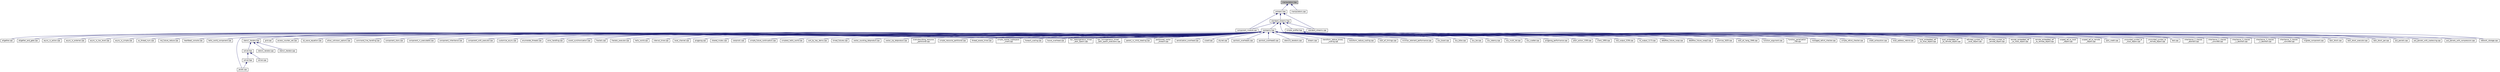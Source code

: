 digraph "manipulators.hpp"
{
  edge [fontname="Helvetica",fontsize="10",labelfontname="Helvetica",labelfontsize="10"];
  node [fontname="Helvetica",fontsize="10",shape=record];
  Node18 [label="manipulators.hpp",height=0.2,width=0.4,color="black", fillcolor="grey75", style="filled", fontcolor="black"];
  Node18 -> Node19 [dir="back",color="midnightblue",fontsize="10",style="solid",fontname="Helvetica"];
  Node19 [label="ostream.hpp",height=0.2,width=0.4,color="black", fillcolor="white", style="filled",URL="$d1/d38/ostream_8hpp.html"];
  Node19 -> Node20 [dir="back",color="midnightblue",fontsize="10",style="solid",fontname="Helvetica"];
  Node20 [label="standard_streams.hpp",height=0.2,width=0.4,color="black", fillcolor="white", style="filled",URL="$db/d16/standard__streams_8hpp.html"];
  Node20 -> Node21 [dir="back",color="midnightblue",fontsize="10",style="solid",fontname="Helvetica"];
  Node21 [label="iostreams.hpp",height=0.2,width=0.4,color="black", fillcolor="white", style="filled",URL="$de/d22/iostreams_8hpp.html"];
  Node21 -> Node22 [dir="back",color="midnightblue",fontsize="10",style="solid",fontname="Helvetica"];
  Node22 [label="allgather.cpp",height=0.2,width=0.4,color="black", fillcolor="white", style="filled",URL="$d7/d06/allgather_8cpp.html"];
  Node21 -> Node23 [dir="back",color="midnightblue",fontsize="10",style="solid",fontname="Helvetica"];
  Node23 [label="allgather_and_gate.cpp",height=0.2,width=0.4,color="black", fillcolor="white", style="filled",URL="$d1/d56/allgather__and__gate_8cpp.html"];
  Node21 -> Node24 [dir="back",color="midnightblue",fontsize="10",style="solid",fontname="Helvetica"];
  Node24 [label="async_io_action.cpp",height=0.2,width=0.4,color="black", fillcolor="white", style="filled",URL="$d3/df5/async__io__action_8cpp.html"];
  Node21 -> Node25 [dir="back",color="midnightblue",fontsize="10",style="solid",fontname="Helvetica"];
  Node25 [label="async_io_external.cpp",height=0.2,width=0.4,color="black", fillcolor="white", style="filled",URL="$da/d9a/async__io__external_8cpp.html"];
  Node21 -> Node26 [dir="back",color="midnightblue",fontsize="10",style="solid",fontname="Helvetica"];
  Node26 [label="async_io_low_level.cpp",height=0.2,width=0.4,color="black", fillcolor="white", style="filled",URL="$dc/d10/async__io__low__level_8cpp.html"];
  Node21 -> Node27 [dir="back",color="midnightblue",fontsize="10",style="solid",fontname="Helvetica"];
  Node27 [label="async_io_simple.cpp",height=0.2,width=0.4,color="black", fillcolor="white", style="filled",URL="$da/db7/async__io__simple_8cpp.html"];
  Node21 -> Node28 [dir="back",color="midnightblue",fontsize="10",style="solid",fontname="Helvetica"];
  Node28 [label="os_thread_num.cpp",height=0.2,width=0.4,color="black", fillcolor="white", style="filled",URL="$d2/dfb/os__thread__num_8cpp.html"];
  Node21 -> Node29 [dir="back",color="midnightblue",fontsize="10",style="solid",fontname="Helvetica"];
  Node29 [label="rnd_future_reduce.cpp",height=0.2,width=0.4,color="black", fillcolor="white", style="filled",URL="$d1/db5/rnd__future__reduce_8cpp.html"];
  Node21 -> Node30 [dir="back",color="midnightblue",fontsize="10",style="solid",fontname="Helvetica"];
  Node30 [label="heartbeat_console.cpp",height=0.2,width=0.4,color="black", fillcolor="white", style="filled",URL="$da/de8/heartbeat__console_8cpp.html"];
  Node21 -> Node31 [dir="back",color="midnightblue",fontsize="10",style="solid",fontname="Helvetica"];
  Node31 [label="hello_world_component.cpp",height=0.2,width=0.4,color="black", fillcolor="white", style="filled",URL="$d8/daa/hello__world__component_8cpp.html"];
  Node21 -> Node32 [dir="back",color="midnightblue",fontsize="10",style="solid",fontname="Helvetica"];
  Node32 [label="jacobi.cpp",height=0.2,width=0.4,color="black", fillcolor="white", style="filled",URL="$d2/d27/jacobi_8cpp.html"];
  Node21 -> Node33 [dir="back",color="midnightblue",fontsize="10",style="solid",fontname="Helvetica"];
  Node33 [label="stencil_iterator.hpp",height=0.2,width=0.4,color="black", fillcolor="white", style="filled",URL="$dc/d5c/server_2stencil__iterator_8hpp.html"];
  Node33 -> Node34 [dir="back",color="midnightblue",fontsize="10",style="solid",fontname="Helvetica"];
  Node34 [label="solver.hpp",height=0.2,width=0.4,color="black", fillcolor="white", style="filled",URL="$db/d9a/server_2solver_8hpp.html"];
  Node34 -> Node35 [dir="back",color="midnightblue",fontsize="10",style="solid",fontname="Helvetica"];
  Node35 [label="solver.hpp",height=0.2,width=0.4,color="black", fillcolor="white", style="filled",URL="$d2/d1c/solver_8hpp.html"];
  Node35 -> Node32 [dir="back",color="midnightblue",fontsize="10",style="solid",fontname="Helvetica"];
  Node34 -> Node36 [dir="back",color="midnightblue",fontsize="10",style="solid",fontname="Helvetica"];
  Node36 [label="solver.cpp",height=0.2,width=0.4,color="black", fillcolor="white", style="filled",URL="$d6/d94/solver_8cpp.html"];
  Node33 -> Node37 [dir="back",color="midnightblue",fontsize="10",style="solid",fontname="Helvetica"];
  Node37 [label="stencil_iterator.cpp",height=0.2,width=0.4,color="black", fillcolor="white", style="filled",URL="$d6/de1/server_2stencil__iterator_8cpp.html"];
  Node33 -> Node38 [dir="back",color="midnightblue",fontsize="10",style="solid",fontname="Helvetica"];
  Node38 [label="stencil_iterator.cpp",height=0.2,width=0.4,color="black", fillcolor="white", style="filled",URL="$d7/d71/stencil__iterator_8cpp.html"];
  Node21 -> Node39 [dir="back",color="midnightblue",fontsize="10",style="solid",fontname="Helvetica"];
  Node39 [label="grid.cpp",height=0.2,width=0.4,color="black", fillcolor="white", style="filled",URL="$d6/d1b/jacobi__component_2grid_8cpp.html"];
  Node21 -> Node40 [dir="back",color="midnightblue",fontsize="10",style="solid",fontname="Helvetica"];
  Node40 [label="access_counter_set.cpp",height=0.2,width=0.4,color="black", fillcolor="white", style="filled",URL="$dc/d52/access__counter__set_8cpp.html"];
  Node21 -> Node41 [dir="back",color="midnightblue",fontsize="10",style="solid",fontname="Helvetica"];
  Node41 [label="1d_wave_equation.cpp",height=0.2,width=0.4,color="black", fillcolor="white", style="filled",URL="$da/dab/1d__wave__equation_8cpp.html"];
  Node21 -> Node42 [dir="back",color="midnightblue",fontsize="10",style="solid",fontname="Helvetica"];
  Node42 [label="allow_unknown_options.cpp",height=0.2,width=0.4,color="black", fillcolor="white", style="filled",URL="$d9/dc9/allow__unknown__options_8cpp.html"];
  Node21 -> Node43 [dir="back",color="midnightblue",fontsize="10",style="solid",fontname="Helvetica"];
  Node43 [label="command_line_handling.cpp",height=0.2,width=0.4,color="black", fillcolor="white", style="filled",URL="$d4/d05/examples_2quickstart_2command__line__handling_8cpp.html"];
  Node21 -> Node44 [dir="back",color="midnightblue",fontsize="10",style="solid",fontname="Helvetica"];
  Node44 [label="component_ctors.cpp",height=0.2,width=0.4,color="black", fillcolor="white", style="filled",URL="$d3/d2a/component__ctors_8cpp.html"];
  Node21 -> Node45 [dir="back",color="midnightblue",fontsize="10",style="solid",fontname="Helvetica"];
  Node45 [label="component_in_executable.cpp",height=0.2,width=0.4,color="black", fillcolor="white", style="filled",URL="$d8/d4b/component__in__executable_8cpp.html"];
  Node21 -> Node46 [dir="back",color="midnightblue",fontsize="10",style="solid",fontname="Helvetica"];
  Node46 [label="component_inheritance.cpp",height=0.2,width=0.4,color="black", fillcolor="white", style="filled",URL="$d8/d55/component__inheritance_8cpp.html"];
  Node21 -> Node47 [dir="back",color="midnightblue",fontsize="10",style="solid",fontname="Helvetica"];
  Node47 [label="component_with_executor.cpp",height=0.2,width=0.4,color="black", fillcolor="white", style="filled",URL="$d4/d20/component__with__executor_8cpp.html"];
  Node21 -> Node48 [dir="back",color="midnightblue",fontsize="10",style="solid",fontname="Helvetica"];
  Node48 [label="customize_async.cpp",height=0.2,width=0.4,color="black", fillcolor="white", style="filled",URL="$d0/d82/customize__async_8cpp.html"];
  Node21 -> Node49 [dir="back",color="midnightblue",fontsize="10",style="solid",fontname="Helvetica"];
  Node49 [label="enumerate_threads.cpp",height=0.2,width=0.4,color="black", fillcolor="white", style="filled",URL="$d3/dd4/enumerate__threads_8cpp.html"];
  Node21 -> Node50 [dir="back",color="midnightblue",fontsize="10",style="solid",fontname="Helvetica"];
  Node50 [label="error_handling.cpp",height=0.2,width=0.4,color="black", fillcolor="white", style="filled",URL="$d9/d96/error__handling_8cpp.html"];
  Node21 -> Node51 [dir="back",color="midnightblue",fontsize="10",style="solid",fontname="Helvetica"];
  Node51 [label="event_synchronization.cpp",height=0.2,width=0.4,color="black", fillcolor="white", style="filled",URL="$d0/d35/event__synchronization_8cpp.html"];
  Node21 -> Node52 [dir="back",color="midnightblue",fontsize="10",style="solid",fontname="Helvetica"];
  Node52 [label="fractals.cpp",height=0.2,width=0.4,color="black", fillcolor="white", style="filled",URL="$d8/d58/fractals_8cpp.html"];
  Node21 -> Node53 [dir="back",color="midnightblue",fontsize="10",style="solid",fontname="Helvetica"];
  Node53 [label="fractals_executor.cpp",height=0.2,width=0.4,color="black", fillcolor="white", style="filled",URL="$d9/da9/fractals__executor_8cpp.html"];
  Node21 -> Node54 [dir="back",color="midnightblue",fontsize="10",style="solid",fontname="Helvetica"];
  Node54 [label="hello_world.cpp",height=0.2,width=0.4,color="black", fillcolor="white", style="filled",URL="$d0/d67/hello__world_8cpp.html"];
  Node21 -> Node55 [dir="back",color="midnightblue",fontsize="10",style="solid",fontname="Helvetica"];
  Node55 [label="interval_timer.cpp",height=0.2,width=0.4,color="black", fillcolor="white", style="filled",URL="$de/df1/examples_2quickstart_2interval__timer_8cpp.html"];
  Node21 -> Node56 [dir="back",color="midnightblue",fontsize="10",style="solid",fontname="Helvetica"];
  Node56 [label="local_channel.cpp",height=0.2,width=0.4,color="black", fillcolor="white", style="filled",URL="$d0/d3e/local__channel_8cpp.html"];
  Node21 -> Node57 [dir="back",color="midnightblue",fontsize="10",style="solid",fontname="Helvetica"];
  Node57 [label="pingpong.cpp",height=0.2,width=0.4,color="black", fillcolor="white", style="filled",URL="$dd/d4d/pingpong_8cpp.html"];
  Node21 -> Node58 [dir="back",color="midnightblue",fontsize="10",style="solid",fontname="Helvetica"];
  Node58 [label="shared_mutex.cpp",height=0.2,width=0.4,color="black", fillcolor="white", style="filled",URL="$da/d0b/shared__mutex_8cpp.html"];
  Node21 -> Node59 [dir="back",color="midnightblue",fontsize="10",style="solid",fontname="Helvetica"];
  Node59 [label="sierpinski.cpp",height=0.2,width=0.4,color="black", fillcolor="white", style="filled",URL="$d3/d7e/sierpinski_8cpp.html"];
  Node21 -> Node60 [dir="back",color="midnightblue",fontsize="10",style="solid",fontname="Helvetica"];
  Node60 [label="simple_future_continuation.cpp",height=0.2,width=0.4,color="black", fillcolor="white", style="filled",URL="$d8/d3c/simple__future__continuation_8cpp.html"];
  Node21 -> Node61 [dir="back",color="midnightblue",fontsize="10",style="solid",fontname="Helvetica"];
  Node61 [label="simplest_hello_world.cpp",height=0.2,width=0.4,color="black", fillcolor="white", style="filled",URL="$d7/ddc/simplest__hello__world_8cpp.html"];
  Node21 -> Node62 [dir="back",color="midnightblue",fontsize="10",style="solid",fontname="Helvetica"];
  Node62 [label="sort_by_key_demo.cpp",height=0.2,width=0.4,color="black", fillcolor="white", style="filled",URL="$da/d20/sort__by__key__demo_8cpp.html"];
  Node21 -> Node63 [dir="back",color="midnightblue",fontsize="10",style="solid",fontname="Helvetica"];
  Node63 [label="timed_futures.cpp",height=0.2,width=0.4,color="black", fillcolor="white", style="filled",URL="$d6/d8d/timed__futures_8cpp.html"];
  Node21 -> Node64 [dir="back",color="midnightblue",fontsize="10",style="solid",fontname="Helvetica"];
  Node64 [label="vector_counting_dotproduct.cpp",height=0.2,width=0.4,color="black", fillcolor="white", style="filled",URL="$df/de9/vector__counting__dotproduct_8cpp.html"];
  Node21 -> Node65 [dir="back",color="midnightblue",fontsize="10",style="solid",fontname="Helvetica"];
  Node65 [label="vector_zip_dotproduct.cpp",height=0.2,width=0.4,color="black", fillcolor="white", style="filled",URL="$dc/d18/vector__zip__dotproduct_8cpp.html"];
  Node21 -> Node66 [dir="back",color="midnightblue",fontsize="10",style="solid",fontname="Helvetica"];
  Node66 [label="oversubscribing_resource\l_partitioner.cpp",height=0.2,width=0.4,color="black", fillcolor="white", style="filled",URL="$dd/dee/oversubscribing__resource__partitioner_8cpp.html"];
  Node21 -> Node67 [dir="back",color="midnightblue",fontsize="10",style="solid",fontname="Helvetica"];
  Node67 [label="simple_resource_partitioner.cpp",height=0.2,width=0.4,color="black", fillcolor="white", style="filled",URL="$d5/df9/simple__resource__partitioner_8cpp.html"];
  Node21 -> Node68 [dir="back",color="midnightblue",fontsize="10",style="solid",fontname="Helvetica"];
  Node68 [label="thread_aware_timer.cpp",height=0.2,width=0.4,color="black", fillcolor="white", style="filled",URL="$df/d11/examples_2thread__aware__timer_2thread__aware__timer_8cpp.html"];
  Node21 -> Node69 [dir="back",color="midnightblue",fontsize="10",style="solid",fontname="Helvetica"];
  Node69 [label="simple_central_tuplespace\l_client.cpp",height=0.2,width=0.4,color="black", fillcolor="white", style="filled",URL="$d1/d7b/simple__central__tuplespace__client_8cpp.html"];
  Node21 -> Node70 [dir="back",color="midnightblue",fontsize="10",style="solid",fontname="Helvetica"];
  Node70 [label="foreach_scaling.cpp",height=0.2,width=0.4,color="black", fillcolor="white", style="filled",URL="$d4/d94/foreach__scaling_8cpp.html"];
  Node21 -> Node71 [dir="back",color="midnightblue",fontsize="10",style="solid",fontname="Helvetica"];
  Node71 [label="future_overhead.cpp",height=0.2,width=0.4,color="black", fillcolor="white", style="filled",URL="$d3/d79/future__overhead_8cpp.html"];
  Node21 -> Node72 [dir="back",color="midnightblue",fontsize="10",style="solid",fontname="Helvetica"];
  Node72 [label="hpx_heterogeneous_timed\l_task_spawn.cpp",height=0.2,width=0.4,color="black", fillcolor="white", style="filled",URL="$dd/d27/hpx__heterogeneous__timed__task__spawn_8cpp.html"];
  Node21 -> Node73 [dir="back",color="midnightblue",fontsize="10",style="solid",fontname="Helvetica"];
  Node73 [label="hpx_homogeneous_timed\l_task_spawn_executors.cpp",height=0.2,width=0.4,color="black", fillcolor="white", style="filled",URL="$d1/d3b/hpx__homogeneous__timed__task__spawn__executors_8cpp.html"];
  Node21 -> Node74 [dir="back",color="midnightblue",fontsize="10",style="solid",fontname="Helvetica"];
  Node74 [label="parent_vs_child_stealing.cpp",height=0.2,width=0.4,color="black", fillcolor="white", style="filled",URL="$d2/d07/parent__vs__child__stealing_8cpp.html"];
  Node21 -> Node75 [dir="back",color="midnightblue",fontsize="10",style="solid",fontname="Helvetica"];
  Node75 [label="partitioned_vector\l_foreach.cpp",height=0.2,width=0.4,color="black", fillcolor="white", style="filled",URL="$df/d5f/partitioned__vector__foreach_8cpp.html"];
  Node21 -> Node76 [dir="back",color="midnightblue",fontsize="10",style="solid",fontname="Helvetica"];
  Node76 [label="serialization_overhead.cpp",height=0.2,width=0.4,color="black", fillcolor="white", style="filled",URL="$d3/df8/serialization__overhead_8cpp.html"];
  Node21 -> Node77 [dir="back",color="midnightblue",fontsize="10",style="solid",fontname="Helvetica"];
  Node77 [label="sizeof.cpp",height=0.2,width=0.4,color="black", fillcolor="white", style="filled",URL="$d3/d0f/sizeof_8cpp.html"];
  Node21 -> Node78 [dir="back",color="midnightblue",fontsize="10",style="solid",fontname="Helvetica"];
  Node78 [label="skynet.cpp",height=0.2,width=0.4,color="black", fillcolor="white", style="filled",URL="$d0/dc3/skynet_8cpp.html"];
  Node21 -> Node79 [dir="back",color="midnightblue",fontsize="10",style="solid",fontname="Helvetica"];
  Node79 [label="spinlock_overhead1.cpp",height=0.2,width=0.4,color="black", fillcolor="white", style="filled",URL="$d0/d32/spinlock__overhead1_8cpp.html"];
  Node21 -> Node80 [dir="back",color="midnightblue",fontsize="10",style="solid",fontname="Helvetica"];
  Node80 [label="spinlock_overhead2.cpp",height=0.2,width=0.4,color="black", fillcolor="white", style="filled",URL="$de/d55/spinlock__overhead2_8cpp.html"];
  Node21 -> Node81 [dir="back",color="midnightblue",fontsize="10",style="solid",fontname="Helvetica"];
  Node81 [label="stencil3_iterators.cpp",height=0.2,width=0.4,color="black", fillcolor="white", style="filled",URL="$db/d9e/stencil3__iterators_8cpp.html"];
  Node21 -> Node82 [dir="back",color="midnightblue",fontsize="10",style="solid",fontname="Helvetica"];
  Node82 [label="stream.cpp",height=0.2,width=0.4,color="black", fillcolor="white", style="filled",URL="$da/d5f/stream_8cpp.html"];
  Node21 -> Node83 [dir="back",color="midnightblue",fontsize="10",style="solid",fontname="Helvetica"];
  Node83 [label="transform_reduce_binary\l_scaling.cpp",height=0.2,width=0.4,color="black", fillcolor="white", style="filled",URL="$d1/dae/transform__reduce__binary__scaling_8cpp.html"];
  Node21 -> Node84 [dir="back",color="midnightblue",fontsize="10",style="solid",fontname="Helvetica"];
  Node84 [label="transform_reduce_scaling.cpp",height=0.2,width=0.4,color="black", fillcolor="white", style="filled",URL="$db/d2a/transform__reduce__scaling_8cpp.html"];
  Node21 -> Node85 [dir="back",color="midnightblue",fontsize="10",style="solid",fontname="Helvetica"];
  Node85 [label="wait_all_timings.cpp",height=0.2,width=0.4,color="black", fillcolor="white", style="filled",URL="$d5/da1/wait__all__timings_8cpp.html"];
  Node21 -> Node86 [dir="back",color="midnightblue",fontsize="10",style="solid",fontname="Helvetica"];
  Node86 [label="minmax_element_performance.cpp",height=0.2,width=0.4,color="black", fillcolor="white", style="filled",URL="$d9/d93/minmax__element__performance_8cpp.html"];
  Node21 -> Node87 [dir="back",color="midnightblue",fontsize="10",style="solid",fontname="Helvetica"];
  Node87 [label="osu_bcast.cpp",height=0.2,width=0.4,color="black", fillcolor="white", style="filled",URL="$d3/dca/osu__bcast_8cpp.html"];
  Node21 -> Node88 [dir="back",color="midnightblue",fontsize="10",style="solid",fontname="Helvetica"];
  Node88 [label="osu_bibw.cpp",height=0.2,width=0.4,color="black", fillcolor="white", style="filled",URL="$d2/d04/osu__bibw_8cpp.html"];
  Node21 -> Node89 [dir="back",color="midnightblue",fontsize="10",style="solid",fontname="Helvetica"];
  Node89 [label="osu_bw.cpp",height=0.2,width=0.4,color="black", fillcolor="white", style="filled",URL="$d4/d20/osu__bw_8cpp.html"];
  Node21 -> Node90 [dir="back",color="midnightblue",fontsize="10",style="solid",fontname="Helvetica"];
  Node90 [label="osu_latency.cpp",height=0.2,width=0.4,color="black", fillcolor="white", style="filled",URL="$df/d58/osu__latency_8cpp.html"];
  Node21 -> Node91 [dir="back",color="midnightblue",fontsize="10",style="solid",fontname="Helvetica"];
  Node91 [label="osu_multi_lat.cpp",height=0.2,width=0.4,color="black", fillcolor="white", style="filled",URL="$d7/d91/osu__multi__lat_8cpp.html"];
  Node21 -> Node92 [dir="back",color="midnightblue",fontsize="10",style="solid",fontname="Helvetica"];
  Node92 [label="osu_scatter.cpp",height=0.2,width=0.4,color="black", fillcolor="white", style="filled",URL="$d4/d4c/osu__scatter_8cpp.html"];
  Node21 -> Node93 [dir="back",color="midnightblue",fontsize="10",style="solid",fontname="Helvetica"];
  Node93 [label="pingpong_performance.cpp",height=0.2,width=0.4,color="black", fillcolor="white", style="filled",URL="$de/d03/pingpong__performance_8cpp.html"];
  Node21 -> Node94 [dir="back",color="midnightblue",fontsize="10",style="solid",fontname="Helvetica"];
  Node94 [label="plain_action_1330.cpp",height=0.2,width=0.4,color="black", fillcolor="white", style="filled",URL="$d4/def/plain__action__1330_8cpp.html"];
  Node21 -> Node95 [dir="back",color="midnightblue",fontsize="10",style="solid",fontname="Helvetica"];
  Node95 [label="client_1950.cpp",height=0.2,width=0.4,color="black", fillcolor="white", style="filled",URL="$d0/d79/client__1950_8cpp.html"];
  Node21 -> Node96 [dir="back",color="midnightblue",fontsize="10",style="solid",fontname="Helvetica"];
  Node96 [label="lost_output_2236.cpp",height=0.2,width=0.4,color="black", fillcolor="white", style="filled",URL="$db/dd0/lost__output__2236_8cpp.html"];
  Node21 -> Node97 [dir="back",color="midnightblue",fontsize="10",style="solid",fontname="Helvetica"];
  Node97 [label="no_output_1173.cpp",height=0.2,width=0.4,color="black", fillcolor="white", style="filled",URL="$de/d67/no__output__1173_8cpp.html"];
  Node21 -> Node98 [dir="back",color="midnightblue",fontsize="10",style="solid",fontname="Helvetica"];
  Node98 [label="dataflow_future_swap.cpp",height=0.2,width=0.4,color="black", fillcolor="white", style="filled",URL="$dc/d8c/dataflow__future__swap_8cpp.html"];
  Node21 -> Node99 [dir="back",color="midnightblue",fontsize="10",style="solid",fontname="Helvetica"];
  Node99 [label="dataflow_future_swap2.cpp",height=0.2,width=0.4,color="black", fillcolor="white", style="filled",URL="$d1/db3/dataflow__future__swap2_8cpp.html"];
  Node21 -> Node100 [dir="back",color="midnightblue",fontsize="10",style="solid",fontname="Helvetica"];
  Node100 [label="promise_1620.cpp",height=0.2,width=0.4,color="black", fillcolor="white", style="filled",URL="$d2/d67/promise__1620_8cpp.html"];
  Node21 -> Node101 [dir="back",color="midnightblue",fontsize="10",style="solid",fontname="Helvetica"];
  Node101 [label="wait_all_hang_1946.cpp",height=0.2,width=0.4,color="black", fillcolor="white", style="filled",URL="$d5/d69/wait__all__hang__1946_8cpp.html"];
  Node21 -> Node102 [dir="back",color="midnightblue",fontsize="10",style="solid",fontname="Helvetica"];
  Node102 [label="function_argument.cpp",height=0.2,width=0.4,color="black", fillcolor="white", style="filled",URL="$db/da3/function__argument_8cpp.html"];
  Node21 -> Node103 [dir="back",color="midnightblue",fontsize="10",style="solid",fontname="Helvetica"];
  Node103 [label="function_serialization\l_728.cpp",height=0.2,width=0.4,color="black", fillcolor="white", style="filled",URL="$d8/db1/function__serialization__728_8cpp.html"];
  Node21 -> Node104 [dir="back",color="midnightblue",fontsize="10",style="solid",fontname="Helvetica"];
  Node104 [label="managed_refcnt_checker.cpp",height=0.2,width=0.4,color="black", fillcolor="white", style="filled",URL="$d7/d11/server_2managed__refcnt__checker_8cpp.html"];
  Node21 -> Node105 [dir="back",color="midnightblue",fontsize="10",style="solid",fontname="Helvetica"];
  Node105 [label="simple_refcnt_checker.cpp",height=0.2,width=0.4,color="black", fillcolor="white", style="filled",URL="$d7/d14/server_2simple__refcnt__checker_8cpp.html"];
  Node21 -> Node106 [dir="back",color="midnightblue",fontsize="10",style="solid",fontname="Helvetica"];
  Node106 [label="credit_exhaustion.cpp",height=0.2,width=0.4,color="black", fillcolor="white", style="filled",URL="$d6/d80/credit__exhaustion_8cpp.html"];
  Node21 -> Node107 [dir="back",color="midnightblue",fontsize="10",style="solid",fontname="Helvetica"];
  Node107 [label="local_address_rebind.cpp",height=0.2,width=0.4,color="black", fillcolor="white", style="filled",URL="$d1/d4f/local__address__rebind_8cpp.html"];
  Node21 -> Node108 [dir="back",color="midnightblue",fontsize="10",style="solid",fontname="Helvetica"];
  Node108 [label="local_embedded_ref\l_to_local_object.cpp",height=0.2,width=0.4,color="black", fillcolor="white", style="filled",URL="$d6/d54/local__embedded__ref__to__local__object_8cpp.html"];
  Node21 -> Node109 [dir="back",color="midnightblue",fontsize="10",style="solid",fontname="Helvetica"];
  Node109 [label="local_embedded_ref\l_to_remote_object.cpp",height=0.2,width=0.4,color="black", fillcolor="white", style="filled",URL="$d6/d34/local__embedded__ref__to__remote__object_8cpp.html"];
  Node21 -> Node110 [dir="back",color="midnightblue",fontsize="10",style="solid",fontname="Helvetica"];
  Node110 [label="refcnted_symbol_to\l_local_object.cpp",height=0.2,width=0.4,color="black", fillcolor="white", style="filled",URL="$d9/deb/refcnted__symbol__to__local__object_8cpp.html"];
  Node21 -> Node111 [dir="back",color="midnightblue",fontsize="10",style="solid",fontname="Helvetica"];
  Node111 [label="refcnted_symbol_to\l_remote_object.cpp",height=0.2,width=0.4,color="black", fillcolor="white", style="filled",URL="$dd/d20/refcnted__symbol__to__remote__object_8cpp.html"];
  Node21 -> Node112 [dir="back",color="midnightblue",fontsize="10",style="solid",fontname="Helvetica"];
  Node112 [label="remote_embedded_ref\l_to_local_object.cpp",height=0.2,width=0.4,color="black", fillcolor="white", style="filled",URL="$d4/ded/remote__embedded__ref__to__local__object_8cpp.html"];
  Node21 -> Node113 [dir="back",color="midnightblue",fontsize="10",style="solid",fontname="Helvetica"];
  Node113 [label="remote_embedded_ref\l_to_remote_object.cpp",height=0.2,width=0.4,color="black", fillcolor="white", style="filled",URL="$dc/dca/remote__embedded__ref__to__remote__object_8cpp.html"];
  Node21 -> Node114 [dir="back",color="midnightblue",fontsize="10",style="solid",fontname="Helvetica"];
  Node114 [label="scoped_ref_to_local\l_object.cpp",height=0.2,width=0.4,color="black", fillcolor="white", style="filled",URL="$d6/da4/scoped__ref__to__local__object_8cpp.html"];
  Node21 -> Node115 [dir="back",color="midnightblue",fontsize="10",style="solid",fontname="Helvetica"];
  Node115 [label="scoped_ref_to_remote\l_object.cpp",height=0.2,width=0.4,color="black", fillcolor="white", style="filled",URL="$de/d85/scoped__ref__to__remote__object_8cpp.html"];
  Node21 -> Node116 [dir="back",color="midnightblue",fontsize="10",style="solid",fontname="Helvetica"];
  Node116 [label="split_credit.cpp",height=0.2,width=0.4,color="black", fillcolor="white", style="filled",URL="$dc/d1c/split__credit_8cpp.html"];
  Node21 -> Node117 [dir="back",color="midnightblue",fontsize="10",style="solid",fontname="Helvetica"];
  Node117 [label="uncounted_symbol_to\l_local_object.cpp",height=0.2,width=0.4,color="black", fillcolor="white", style="filled",URL="$de/d5f/uncounted__symbol__to__local__object_8cpp.html"];
  Node21 -> Node118 [dir="back",color="midnightblue",fontsize="10",style="solid",fontname="Helvetica"];
  Node118 [label="uncounted_symbol_to\l_remote_object.cpp",height=0.2,width=0.4,color="black", fillcolor="white", style="filled",URL="$d5/d86/uncounted__symbol__to__remote__object_8cpp.html"];
  Node21 -> Node119 [dir="back",color="midnightblue",fontsize="10",style="solid",fontname="Helvetica"];
  Node119 [label="test.cpp",height=0.2,width=0.4,color="black", fillcolor="white", style="filled",URL="$df/dac/test_8cpp.html"];
  Node21 -> Node120 [dir="back",color="midnightblue",fontsize="10",style="solid",fontname="Helvetica"];
  Node120 [label="inheritance_2_classes\l_abstract.cpp",height=0.2,width=0.4,color="black", fillcolor="white", style="filled",URL="$dd/d8e/inheritance__2__classes__abstract_8cpp.html"];
  Node21 -> Node121 [dir="back",color="midnightblue",fontsize="10",style="solid",fontname="Helvetica"];
  Node121 [label="inheritance_2_classes\l_concrete.cpp",height=0.2,width=0.4,color="black", fillcolor="white", style="filled",URL="$d8/dc5/inheritance__2__classes__concrete_8cpp.html"];
  Node21 -> Node122 [dir="back",color="midnightblue",fontsize="10",style="solid",fontname="Helvetica"];
  Node122 [label="inheritance_3_classes\l_1_abstract.cpp",height=0.2,width=0.4,color="black", fillcolor="white", style="filled",URL="$dc/dfb/inheritance__3__classes__1__abstract_8cpp.html"];
  Node21 -> Node123 [dir="back",color="midnightblue",fontsize="10",style="solid",fontname="Helvetica"];
  Node123 [label="inheritance_3_classes\l_2_abstract.cpp",height=0.2,width=0.4,color="black", fillcolor="white", style="filled",URL="$dd/d34/inheritance__3__classes__2__abstract_8cpp.html"];
  Node21 -> Node124 [dir="back",color="midnightblue",fontsize="10",style="solid",fontname="Helvetica"];
  Node124 [label="inheritance_3_classes\l_concrete.cpp",height=0.2,width=0.4,color="black", fillcolor="white", style="filled",URL="$de/d09/inheritance__3__classes__concrete_8cpp.html"];
  Node21 -> Node125 [dir="back",color="midnightblue",fontsize="10",style="solid",fontname="Helvetica"];
  Node125 [label="migrate_component.cpp",height=0.2,width=0.4,color="black", fillcolor="white", style="filled",URL="$dc/d78/migrate__component_8cpp.html"];
  Node21 -> Node126 [dir="back",color="midnightblue",fontsize="10",style="solid",fontname="Helvetica"];
  Node126 [label="task_block.cpp",height=0.2,width=0.4,color="black", fillcolor="white", style="filled",URL="$d8/d7d/task__block_8cpp.html"];
  Node21 -> Node127 [dir="back",color="midnightblue",fontsize="10",style="solid",fontname="Helvetica"];
  Node127 [label="task_block_executor.cpp",height=0.2,width=0.4,color="black", fillcolor="white", style="filled",URL="$d7/df6/task__block__executor_8cpp.html"];
  Node21 -> Node128 [dir="back",color="midnightblue",fontsize="10",style="solid",fontname="Helvetica"];
  Node128 [label="task_block_par.cpp",height=0.2,width=0.4,color="black", fillcolor="white", style="filled",URL="$d9/df1/task__block__par_8cpp.html"];
  Node21 -> Node129 [dir="back",color="midnightblue",fontsize="10",style="solid",fontname="Helvetica"];
  Node129 [label="put_parcels.cpp",height=0.2,width=0.4,color="black", fillcolor="white", style="filled",URL="$df/d23/put__parcels_8cpp.html"];
  Node21 -> Node130 [dir="back",color="midnightblue",fontsize="10",style="solid",fontname="Helvetica"];
  Node130 [label="put_parcels_with_coalescing.cpp",height=0.2,width=0.4,color="black", fillcolor="white", style="filled",URL="$d6/dca/put__parcels__with__coalescing_8cpp.html"];
  Node21 -> Node131 [dir="back",color="midnightblue",fontsize="10",style="solid",fontname="Helvetica"];
  Node131 [label="put_parcels_with_compression.cpp",height=0.2,width=0.4,color="black", fillcolor="white", style="filled",URL="$df/d62/put__parcels__with__compression_8cpp.html"];
  Node20 -> Node132 [dir="back",color="midnightblue",fontsize="10",style="solid",fontname="Helvetica"];
  Node132 [label="component_module.cpp",height=0.2,width=0.4,color="black", fillcolor="white", style="filled",URL="$da/d41/iostreams_2component__module_8cpp.html"];
  Node20 -> Node133 [dir="back",color="midnightblue",fontsize="10",style="solid",fontname="Helvetica"];
  Node133 [label="standard_streams.cpp",height=0.2,width=0.4,color="black", fillcolor="white", style="filled",URL="$da/d60/standard__streams_8cpp.html"];
  Node20 -> Node134 [dir="back",color="midnightblue",fontsize="10",style="solid",fontname="Helvetica"];
  Node134 [label="network_storage.cpp",height=0.2,width=0.4,color="black", fillcolor="white", style="filled",URL="$db/daa/network__storage_8cpp.html"];
  Node20 -> Node135 [dir="back",color="midnightblue",fontsize="10",style="solid",fontname="Helvetica"];
  Node135 [label="simple_profiler.hpp",height=0.2,width=0.4,color="black", fillcolor="white", style="filled",URL="$d8/d02/simple__profiler_8hpp.html"];
  Node135 -> Node134 [dir="back",color="midnightblue",fontsize="10",style="solid",fontname="Helvetica"];
  Node19 -> Node132 [dir="back",color="midnightblue",fontsize="10",style="solid",fontname="Helvetica"];
  Node19 -> Node133 [dir="back",color="midnightblue",fontsize="10",style="solid",fontname="Helvetica"];
  Node18 -> Node136 [dir="back",color="midnightblue",fontsize="10",style="solid",fontname="Helvetica"];
  Node136 [label="manipulators.cpp",height=0.2,width=0.4,color="black", fillcolor="white", style="filled",URL="$d3/df6/manipulators_8cpp.html"];
}
